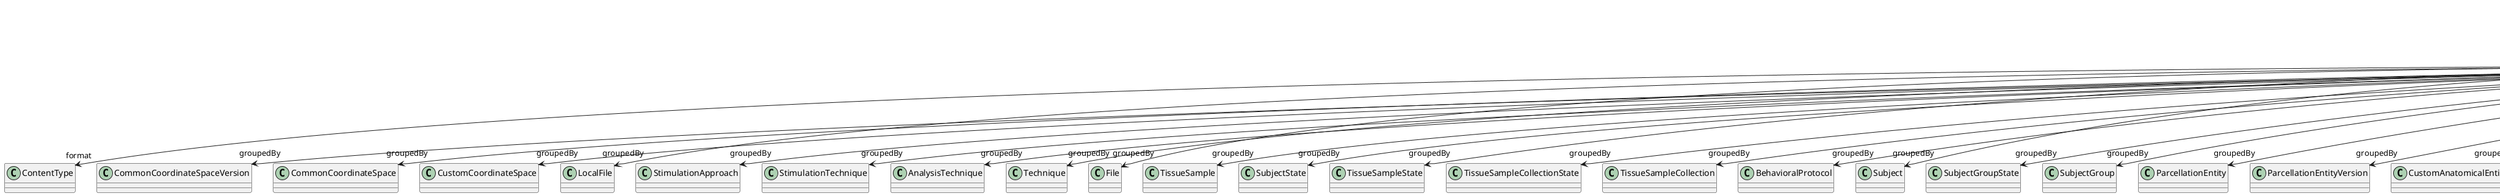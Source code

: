 @startuml
class FileBundle {
+contentDescription
+format
+groupedBy
+groupingType
+hash
+isPartOf
+name
+storageSize

}
FileBundle -d-> "format" ContentType
FileBundle -d-> "groupedBy" CommonCoordinateSpaceVersion
FileBundle -d-> "groupedBy" CommonCoordinateSpace
FileBundle -d-> "groupedBy" CustomCoordinateSpace
FileBundle -d-> "groupedBy" LocalFile
FileBundle -d-> "groupedBy" StimulationApproach
FileBundle -d-> "groupedBy" StimulationTechnique
FileBundle -d-> "groupedBy" AnalysisTechnique
FileBundle -d-> "groupedBy" Technique
FileBundle -d-> "groupedBy" FileBundle
FileBundle -d-> "groupedBy" File
FileBundle -d-> "groupedBy" TissueSample
FileBundle -d-> "groupedBy" SubjectState
FileBundle -d-> "groupedBy" TissueSampleState
FileBundle -d-> "groupedBy" TissueSampleCollectionState
FileBundle -d-> "groupedBy" TissueSampleCollection
FileBundle -d-> "groupedBy" BehavioralProtocol
FileBundle -d-> "groupedBy" Subject
FileBundle -d-> "groupedBy" SubjectGroupState
FileBundle -d-> "groupedBy" SubjectGroup
FileBundle -d-> "groupedBy" ParcellationEntity
FileBundle -d-> "groupedBy" ParcellationEntityVersion
FileBundle -d-> "groupedBy" CustomAnatomicalEntity
FileBundle -d-> "groupedBy" ElectricalStimulusType
FileBundle -d-> "groupedBy" OpticalStimulusType
FileBundle -d-> "groupedBy" VisualStimulusType
FileBundle -d-> "groupedBy" GeneticStrainType
FileBundle -d-> "groupedBy" CellCultureType
FileBundle -d-> "groupedBy" Disease
FileBundle -d-> "groupedBy" DiseaseModel
FileBundle -d-> "groupedBy" TactileStimulusType
FileBundle -d-> "groupedBy" AuditoryStimulusType
FileBundle -d-> "groupedBy" BreedingType
FileBundle -d-> "groupedBy" OlfactoryStimulusType
FileBundle -d-> "groupedBy" MolecularEntity
FileBundle -d-> "groupedBy" CellType
FileBundle -d-> "groupedBy" GustatoryStimulusType
FileBundle -d-> "groupedBy" BiologicalSex
FileBundle -d-> "groupedBy" UBERONParcellation
FileBundle -d-> "groupedBy" Organ
FileBundle -d-> "groupedBy" Handedness
FileBundle -d-> "groupedBy" OrganismSubstance
FileBundle -d-> "groupedBy" Species
FileBundle -d-> "groupedBy" TermSuggestion
FileBundle -d-> "groupedBy" SubcellularEntity
FileBundle -d-> "groupedBy" BiologicalOrder
FileBundle -d-> "groupedBy" OrganismSystem
FileBundle -d-> "groupingType" FileBundleGrouping
FileBundle -d-> "hash" Hash
FileBundle -d-> "isPartOf" FileBundle
FileBundle -d-> "isPartOf" FileRepository
FileBundle -d-> "storageSize" QuantitativeValue

@enduml